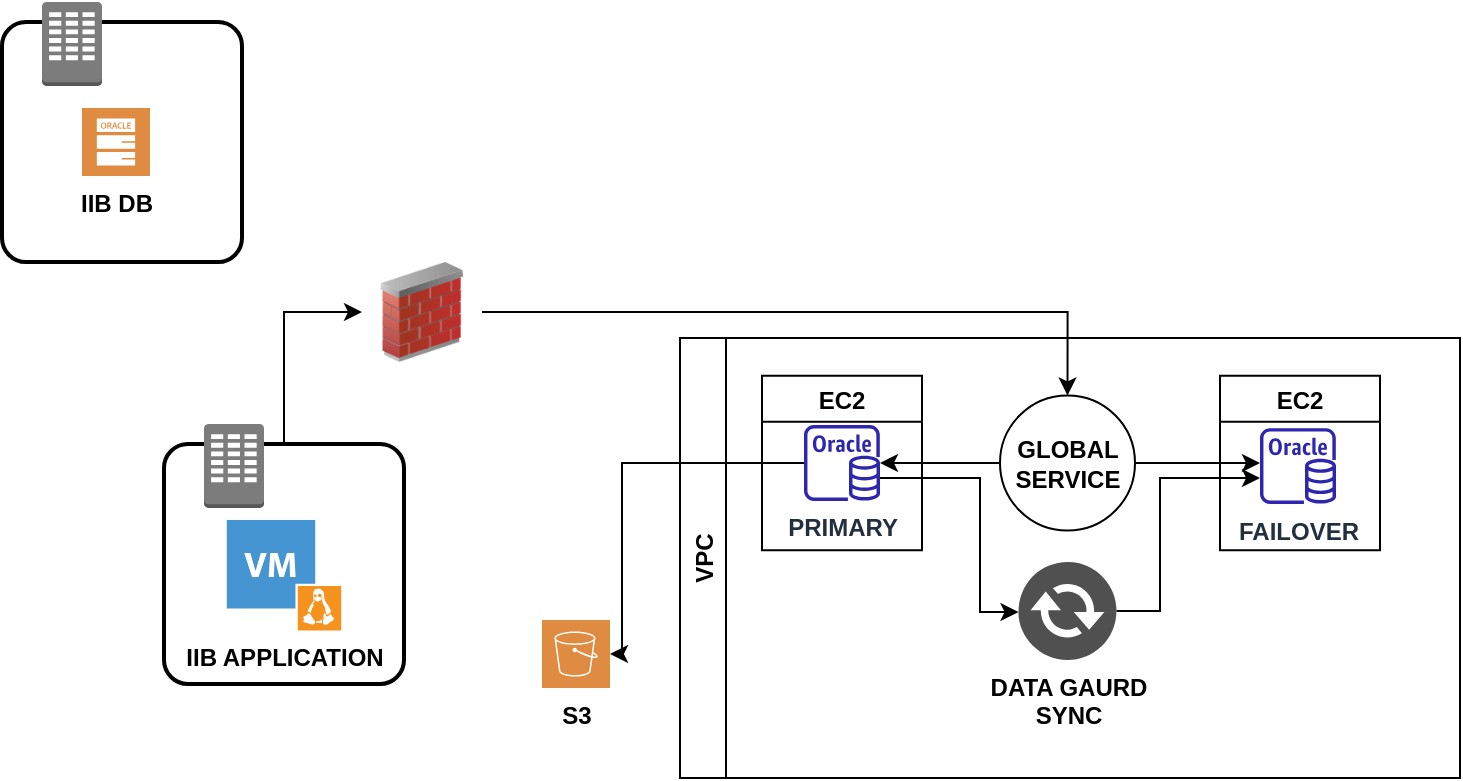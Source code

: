 <mxfile version="17.4.5" type="github" pages="2">
  <diagram id="TDBffSFD_2IWMGAObNOl" name="Page-1">
    <mxGraphModel dx="2062" dy="724" grid="1" gridSize="10" guides="1" tooltips="1" connect="1" arrows="1" fold="1" page="1" pageScale="1" pageWidth="850" pageHeight="1100" math="0" shadow="0">
      <root>
        <mxCell id="0" />
        <mxCell id="1" parent="0" />
        <mxCell id="4D4q_7tFMRh7BeZwndc8-12" value="VPC" style="swimlane;horizontal=0;startSize=23;" vertex="1" parent="1">
          <mxGeometry x="419" y="199" width="390" height="220" as="geometry" />
        </mxCell>
        <mxCell id="4D4q_7tFMRh7BeZwndc8-13" value="EC2" style="swimlane;" vertex="1" parent="4D4q_7tFMRh7BeZwndc8-12">
          <mxGeometry x="270" y="18.82" width="80" height="87.35" as="geometry" />
        </mxCell>
        <mxCell id="4D4q_7tFMRh7BeZwndc8-14" value="FAILOVER" style="sketch=0;outlineConnect=0;fontColor=#232F3E;gradientColor=none;fillColor=#2E27AD;strokeColor=none;dashed=0;verticalLabelPosition=bottom;verticalAlign=top;align=center;html=1;fontSize=12;fontStyle=1;aspect=fixed;pointerEvents=1;shape=mxgraph.aws4.rds_oracle_instance;" vertex="1" parent="4D4q_7tFMRh7BeZwndc8-13">
          <mxGeometry x="20" y="26.2" width="38" height="38" as="geometry" />
        </mxCell>
        <mxCell id="4D4q_7tFMRh7BeZwndc8-18" style="edgeStyle=none;rounded=0;orthogonalLoop=1;jettySize=auto;html=1;exitX=0;exitY=0.5;exitDx=0;exitDy=0;" edge="1" parent="4D4q_7tFMRh7BeZwndc8-12" source="4D4q_7tFMRh7BeZwndc8-17" target="4D4q_7tFMRh7BeZwndc8-16">
          <mxGeometry relative="1" as="geometry" />
        </mxCell>
        <mxCell id="4D4q_7tFMRh7BeZwndc8-19" style="edgeStyle=none;rounded=0;orthogonalLoop=1;jettySize=auto;html=1;exitX=1;exitY=0.5;exitDx=0;exitDy=0;" edge="1" parent="4D4q_7tFMRh7BeZwndc8-12" source="4D4q_7tFMRh7BeZwndc8-17">
          <mxGeometry relative="1" as="geometry">
            <mxPoint x="290" y="62.5" as="targetPoint" />
          </mxGeometry>
        </mxCell>
        <mxCell id="4D4q_7tFMRh7BeZwndc8-17" value="&lt;div&gt;GLOBAL&lt;/div&gt;&lt;div&gt;SERVICE&lt;br&gt;&lt;/div&gt;" style="ellipse;whiteSpace=wrap;html=1;aspect=fixed;fontStyle=1" vertex="1" parent="4D4q_7tFMRh7BeZwndc8-12">
          <mxGeometry x="160" y="28.75" width="67.5" height="67.5" as="geometry" />
        </mxCell>
        <mxCell id="4D4q_7tFMRh7BeZwndc8-15" value="EC2" style="swimlane;" vertex="1" parent="4D4q_7tFMRh7BeZwndc8-12">
          <mxGeometry x="41" y="18.82" width="80" height="87.35" as="geometry" />
        </mxCell>
        <mxCell id="4D4q_7tFMRh7BeZwndc8-16" value="PRIMARY" style="sketch=0;outlineConnect=0;fontColor=#232F3E;gradientColor=none;fillColor=#2E27AD;strokeColor=none;dashed=0;verticalLabelPosition=bottom;verticalAlign=top;align=center;html=1;fontSize=12;fontStyle=1;aspect=fixed;pointerEvents=1;shape=mxgraph.aws4.rds_oracle_instance;" vertex="1" parent="4D4q_7tFMRh7BeZwndc8-15">
          <mxGeometry x="21" y="24.67" width="38" height="38" as="geometry" />
        </mxCell>
        <mxCell id="bMSO5PIK1uKmicPc02HT-15" style="edgeStyle=orthogonalEdgeStyle;rounded=0;orthogonalLoop=1;jettySize=auto;html=1;" edge="1" parent="4D4q_7tFMRh7BeZwndc8-12" source="bMSO5PIK1uKmicPc02HT-9" target="4D4q_7tFMRh7BeZwndc8-14">
          <mxGeometry relative="1" as="geometry">
            <Array as="points">
              <mxPoint x="240" y="137" />
              <mxPoint x="240" y="70" />
            </Array>
          </mxGeometry>
        </mxCell>
        <mxCell id="bMSO5PIK1uKmicPc02HT-9" value="&lt;div&gt;DATA GAURD&lt;/div&gt;&lt;div&gt;SYNC&lt;br&gt;&lt;/div&gt;" style="sketch=0;pointerEvents=1;shadow=0;dashed=0;html=1;strokeColor=none;fillColor=#505050;labelPosition=center;verticalLabelPosition=bottom;verticalAlign=top;outlineConnect=0;align=center;shape=mxgraph.office.communications.exchange_active_sync;fontStyle=1" vertex="1" parent="4D4q_7tFMRh7BeZwndc8-12">
          <mxGeometry x="169.25" y="112" width="49" height="49" as="geometry" />
        </mxCell>
        <mxCell id="bMSO5PIK1uKmicPc02HT-13" style="edgeStyle=orthogonalEdgeStyle;rounded=0;orthogonalLoop=1;jettySize=auto;html=1;" edge="1" parent="4D4q_7tFMRh7BeZwndc8-12" source="4D4q_7tFMRh7BeZwndc8-16" target="bMSO5PIK1uKmicPc02HT-9">
          <mxGeometry relative="1" as="geometry">
            <Array as="points">
              <mxPoint x="150" y="70" />
              <mxPoint x="150" y="137" />
            </Array>
          </mxGeometry>
        </mxCell>
        <mxCell id="bMSO5PIK1uKmicPc02HT-19" style="edgeStyle=orthogonalEdgeStyle;rounded=0;orthogonalLoop=1;jettySize=auto;html=1;entryX=0;entryY=0.5;entryDx=0;entryDy=0;" edge="1" parent="1" source="4D4q_7tFMRh7BeZwndc8-2" target="4D4q_7tFMRh7BeZwndc8-25">
          <mxGeometry relative="1" as="geometry" />
        </mxCell>
        <mxCell id="4D4q_7tFMRh7BeZwndc8-2" value="" style="rounded=1;arcSize=10;dashed=0;fillColor=none;gradientColor=none;strokeWidth=2;" vertex="1" parent="1">
          <mxGeometry x="161" y="252" width="120" height="120" as="geometry" />
        </mxCell>
        <mxCell id="4D4q_7tFMRh7BeZwndc8-3" value="" style="dashed=0;html=1;shape=mxgraph.aws3.corporate_data_center;fillColor=#7D7C7C;gradientColor=none;dashed=0;" vertex="1" parent="1">
          <mxGeometry x="181" y="242" width="30" height="42" as="geometry" />
        </mxCell>
        <mxCell id="4D4q_7tFMRh7BeZwndc8-4" value="&lt;b&gt;IIB APPLICATION&lt;/b&gt;" style="shadow=0;dashed=0;html=1;strokeColor=none;fillColor=#4495D1;labelPosition=center;verticalLabelPosition=bottom;verticalAlign=top;align=center;outlineConnect=0;shape=mxgraph.veeam.vm_linux;" vertex="1" parent="1">
          <mxGeometry x="192.4" y="290" width="57.2" height="55.2" as="geometry" />
        </mxCell>
        <mxCell id="4D4q_7tFMRh7BeZwndc8-31" style="edgeStyle=orthogonalEdgeStyle;rounded=0;orthogonalLoop=1;jettySize=auto;html=1;entryX=0.5;entryY=0;entryDx=0;entryDy=0;" edge="1" parent="1" source="4D4q_7tFMRh7BeZwndc8-25" target="4D4q_7tFMRh7BeZwndc8-17">
          <mxGeometry relative="1" as="geometry" />
        </mxCell>
        <mxCell id="4D4q_7tFMRh7BeZwndc8-25" value="" style="image;html=1;image=img/lib/clip_art/networking/Firewall_02_128x128.png;fillColor=none;imageBackground=default;strokeWidth=2;" vertex="1" parent="1">
          <mxGeometry x="260" y="161" width="60" height="50" as="geometry" />
        </mxCell>
        <mxCell id="bMSO5PIK1uKmicPc02HT-4" value="" style="rounded=1;arcSize=10;dashed=0;fillColor=none;gradientColor=none;strokeWidth=2;" vertex="1" parent="1">
          <mxGeometry x="80" y="41" width="120" height="120" as="geometry" />
        </mxCell>
        <mxCell id="bMSO5PIK1uKmicPc02HT-5" value="" style="dashed=0;html=1;shape=mxgraph.aws3.corporate_data_center;fillColor=#7D7C7C;gradientColor=none;dashed=0;" vertex="1" parent="1">
          <mxGeometry x="100" y="31" width="30" height="42" as="geometry" />
        </mxCell>
        <mxCell id="bMSO5PIK1uKmicPc02HT-8" value="IIB DB" style="sketch=0;pointerEvents=1;shadow=0;dashed=0;html=1;strokeColor=none;fillColor=#DF8C42;labelPosition=center;verticalLabelPosition=bottom;verticalAlign=top;align=center;outlineConnect=0;shape=mxgraph.veeam2.oracle_db;fontStyle=1" vertex="1" parent="1">
          <mxGeometry x="120" y="84" width="34" height="34" as="geometry" />
        </mxCell>
        <mxCell id="bMSO5PIK1uKmicPc02HT-16" value="S3" style="sketch=0;pointerEvents=1;shadow=0;dashed=0;html=1;strokeColor=none;fillColor=#DF8C42;labelPosition=center;verticalLabelPosition=bottom;verticalAlign=top;align=center;outlineConnect=0;shape=mxgraph.veeam2.aws_s3;fontStyle=1" vertex="1" parent="1">
          <mxGeometry x="350" y="340" width="34" height="34" as="geometry" />
        </mxCell>
        <mxCell id="bMSO5PIK1uKmicPc02HT-20" style="edgeStyle=orthogonalEdgeStyle;rounded=0;orthogonalLoop=1;jettySize=auto;html=1;" edge="1" parent="1" source="4D4q_7tFMRh7BeZwndc8-16" target="bMSO5PIK1uKmicPc02HT-16">
          <mxGeometry relative="1" as="geometry">
            <Array as="points">
              <mxPoint x="390" y="262" />
              <mxPoint x="390" y="357" />
            </Array>
          </mxGeometry>
        </mxCell>
      </root>
    </mxGraphModel>
  </diagram>
  <diagram id="Yj9PDfjUASPnS5ac-0tq" name="Page-2">
    <mxGraphModel dx="2062" dy="724" grid="1" gridSize="10" guides="1" tooltips="1" connect="1" arrows="1" fold="1" page="1" pageScale="1" pageWidth="850" pageHeight="1100" math="0" shadow="0">
      <root>
        <mxCell id="0" />
        <mxCell id="1" parent="0" />
      </root>
    </mxGraphModel>
  </diagram>
</mxfile>

